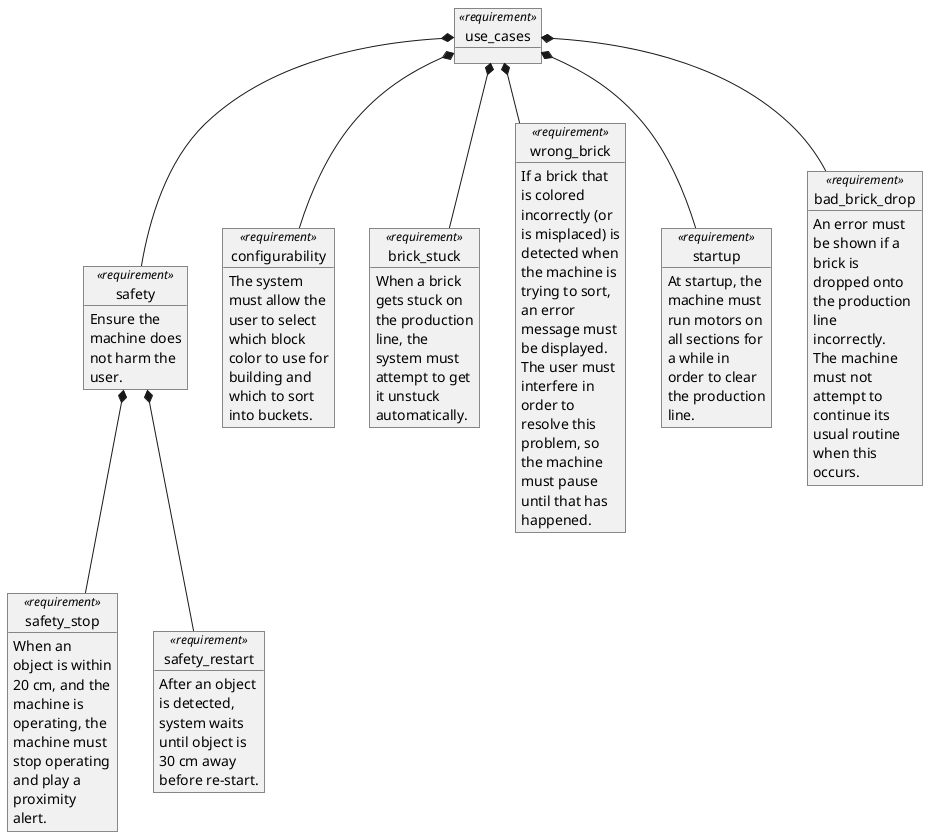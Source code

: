 /'
USE CASE 1: System operation - safety
    When an unexpected object is near the system, the system should stop moving until the object is moved away.
    This ensures no injuries to the user. An alert should be played to notify the user of this.

USE CASE 2: Configurability
    The blocks are sorted by color, one color is used to build. three others sorted in buckets.
    Specification in variable, can be selected through menu

USE CASE 3: Stuck brick
    If a brick is stuck, the system must attempt to move such that the brick gets un-stuck and restarts its progress across the production line
    
USE CASE 4: Wrong brick
    If an incorrectly colored, or misplaced, brick reaches the sort/build process, an error should occur requiring user intervention

USE CASE 5: Power-On Self-Test
    At startup, all systems must be checked (I think?)
    Unclear what R_PRS, R_DRP, R_SRT, R_EJT are for.
        Text is R_PRESS, R_DROP, R_SORT, R_EJECT
        but unclear what that actually means

USE CASE 6: Incorrect brick drop (onto prod line)
    If a brick drops onto production line incorrectly, an error must be displayed until it is resolved.
    This might require user intervention, depending on the cause of the issue.
    
'/

@startuml Requirements
skinparam wrapMessageWidth 100
skinparam wrapWidth 100
object use_cases <<requirement>>
object safety <<requirement>>
use_cases *-- safety

safety : Ensure the machine does not harm the user.

object safety_stop <<requirement>>
object safety_restart <<requirement>>

safety *-- safety_stop
safety *-- safety_restart

safety_stop : When an object is within 20 cm, and the machine is operating, the machine must stop operating and play a proximity alert.
safety_restart : After an object is detected, system waits until object is  30 cm away before re-start.

object configurability <<requirement>>
use_cases *-- configurability

configurability : The system must allow the user to select which block color to use for building and which to sort into buckets. 

object brick_stuck <<requirement>>
use_cases *-- brick_stuck

brick_stuck : When a brick gets stuck on the production line, the system must attempt to get it unstuck automatically.

object wrong_brick <<requirement>>
use_cases *-- wrong_brick

wrong_brick : If a brick that is colored incorrectly (or is misplaced) is detected when the machine is trying to sort, an error message must be displayed. The user must interfere in order to resolve this problem, so the machine must pause until that has happened.

object startup <<requirement>> 
use_cases *-- startup

startup : At startup, the machine must run motors on all sections for a while in order to clear the production line. 

object bad_brick_drop <<requirement>>

use_cases *-- bad_brick_drop
bad_brick_drop : An error must be shown if a brick is dropped onto the production line incorrectly. The machine must not attempt to continue its usual routine when this occurs.
@enduml